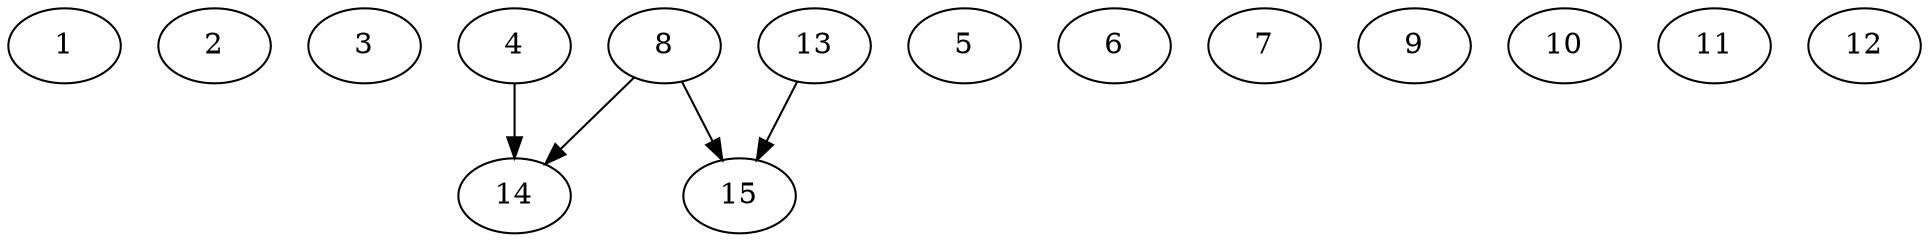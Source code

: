 // DAG automatically generated by daggen at Thu Oct  3 13:59:27 2019
// ./daggen --dot -n 15 --ccr 0.4 --fat 0.9 --regular 0.5 --density 0.5 --mindata 5242880 --maxdata 52428800 
digraph G {
  1 [size="46760960", alpha="0.11", expect_size="18704384"] 
  2 [size="101122560", alpha="0.12", expect_size="40449024"] 
  3 [size="13675520", alpha="0.14", expect_size="5470208"] 
  4 [size="78681600", alpha="0.02", expect_size="31472640"] 
  4 -> 14 [size ="31472640"]
  5 [size="86300160", alpha="0.12", expect_size="34520064"] 
  6 [size="65832960", alpha="0.07", expect_size="26333184"] 
  7 [size="96611840", alpha="0.19", expect_size="38644736"] 
  8 [size="37813760", alpha="0.14", expect_size="15125504"] 
  8 -> 14 [size ="15125504"]
  8 -> 15 [size ="15125504"]
  9 [size="32343040", alpha="0.11", expect_size="12937216"] 
  10 [size="101470720", alpha="0.06", expect_size="40588288"] 
  11 [size="54609920", alpha="0.01", expect_size="21843968"] 
  12 [size="121507840", alpha="0.06", expect_size="48603136"] 
  13 [size="72660480", alpha="0.02", expect_size="29064192"] 
  13 -> 15 [size ="29064192"]
  14 [size="36945920", alpha="0.07", expect_size="14778368"] 
  15 [size="48343040", alpha="0.15", expect_size="19337216"] 
}
